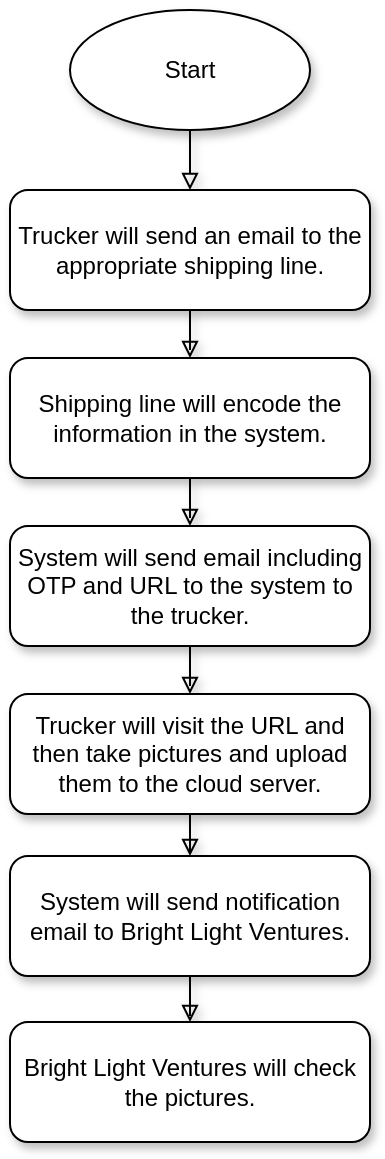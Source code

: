 <mxfile version="20.3.6" type="github">
  <diagram id="C5RBs43oDa-KdzZeNtuy" name="Page-1">
    <mxGraphModel dx="1221" dy="676" grid="1" gridSize="10" guides="1" tooltips="1" connect="1" arrows="1" fold="1" page="1" pageScale="1" pageWidth="827" pageHeight="1169" math="0" shadow="0">
      <root>
        <mxCell id="WIyWlLk6GJQsqaUBKTNV-0" />
        <mxCell id="WIyWlLk6GJQsqaUBKTNV-1" parent="WIyWlLk6GJQsqaUBKTNV-0" />
        <mxCell id="rKMKvAkk2KBtUYU5qK6V-19" value="" style="edgeStyle=orthogonalEdgeStyle;rounded=0;orthogonalLoop=1;jettySize=auto;html=1;endArrow=block;endFill=0;shadow=1;" edge="1" parent="WIyWlLk6GJQsqaUBKTNV-1" source="rKMKvAkk2KBtUYU5qK6V-14" target="rKMKvAkk2KBtUYU5qK6V-18">
          <mxGeometry relative="1" as="geometry" />
        </mxCell>
        <mxCell id="rKMKvAkk2KBtUYU5qK6V-14" value="Start" style="ellipse;whiteSpace=wrap;html=1;shadow=1;" vertex="1" parent="WIyWlLk6GJQsqaUBKTNV-1">
          <mxGeometry x="160" y="60" width="120" height="60" as="geometry" />
        </mxCell>
        <mxCell id="rKMKvAkk2KBtUYU5qK6V-43" style="edgeStyle=orthogonalEdgeStyle;rounded=0;orthogonalLoop=1;jettySize=auto;html=1;entryX=0.5;entryY=0;entryDx=0;entryDy=0;endArrow=block;endFill=0;shadow=1;" edge="1" parent="WIyWlLk6GJQsqaUBKTNV-1" source="rKMKvAkk2KBtUYU5qK6V-18" target="rKMKvAkk2KBtUYU5qK6V-42">
          <mxGeometry relative="1" as="geometry" />
        </mxCell>
        <mxCell id="rKMKvAkk2KBtUYU5qK6V-18" value="Trucker will send an email to the appropriate shipping line." style="whiteSpace=wrap;html=1;rounded=1;shadow=1;glass=0;sketch=0;" vertex="1" parent="WIyWlLk6GJQsqaUBKTNV-1">
          <mxGeometry x="130" y="150" width="180" height="60" as="geometry" />
        </mxCell>
        <mxCell id="rKMKvAkk2KBtUYU5qK6V-45" style="edgeStyle=orthogonalEdgeStyle;rounded=0;orthogonalLoop=1;jettySize=auto;html=1;entryX=0.5;entryY=0;entryDx=0;entryDy=0;endArrow=block;endFill=0;shadow=1;" edge="1" parent="WIyWlLk6GJQsqaUBKTNV-1" source="rKMKvAkk2KBtUYU5qK6V-42" target="rKMKvAkk2KBtUYU5qK6V-44">
          <mxGeometry relative="1" as="geometry" />
        </mxCell>
        <mxCell id="rKMKvAkk2KBtUYU5qK6V-42" value="Shipping line will encode the information in the system." style="whiteSpace=wrap;html=1;shadow=1;rounded=1;" vertex="1" parent="WIyWlLk6GJQsqaUBKTNV-1">
          <mxGeometry x="130" y="234" width="180" height="60" as="geometry" />
        </mxCell>
        <mxCell id="rKMKvAkk2KBtUYU5qK6V-47" style="edgeStyle=orthogonalEdgeStyle;rounded=0;orthogonalLoop=1;jettySize=auto;html=1;entryX=0.5;entryY=0;entryDx=0;entryDy=0;endArrow=block;endFill=0;shadow=1;" edge="1" parent="WIyWlLk6GJQsqaUBKTNV-1" source="rKMKvAkk2KBtUYU5qK6V-44" target="rKMKvAkk2KBtUYU5qK6V-46">
          <mxGeometry relative="1" as="geometry" />
        </mxCell>
        <mxCell id="rKMKvAkk2KBtUYU5qK6V-44" value="System will send email including OTP and URL to the system to the trucker." style="whiteSpace=wrap;html=1;shadow=1;rounded=1;" vertex="1" parent="WIyWlLk6GJQsqaUBKTNV-1">
          <mxGeometry x="130" y="318" width="180" height="60" as="geometry" />
        </mxCell>
        <mxCell id="rKMKvAkk2KBtUYU5qK6V-49" style="edgeStyle=orthogonalEdgeStyle;rounded=0;orthogonalLoop=1;jettySize=auto;html=1;entryX=0.5;entryY=0;entryDx=0;entryDy=0;shadow=1;endArrow=block;endFill=0;" edge="1" parent="WIyWlLk6GJQsqaUBKTNV-1" source="rKMKvAkk2KBtUYU5qK6V-46" target="rKMKvAkk2KBtUYU5qK6V-48">
          <mxGeometry relative="1" as="geometry" />
        </mxCell>
        <mxCell id="rKMKvAkk2KBtUYU5qK6V-46" value="Trucker will visit the URL and then take pictures and upload them to the cloud server." style="whiteSpace=wrap;html=1;shadow=1;rounded=1;" vertex="1" parent="WIyWlLk6GJQsqaUBKTNV-1">
          <mxGeometry x="130" y="402" width="180" height="60" as="geometry" />
        </mxCell>
        <mxCell id="rKMKvAkk2KBtUYU5qK6V-51" style="edgeStyle=orthogonalEdgeStyle;rounded=0;orthogonalLoop=1;jettySize=auto;html=1;entryX=0.5;entryY=0;entryDx=0;entryDy=0;shadow=1;endArrow=block;endFill=0;" edge="1" parent="WIyWlLk6GJQsqaUBKTNV-1" source="rKMKvAkk2KBtUYU5qK6V-48" target="rKMKvAkk2KBtUYU5qK6V-50">
          <mxGeometry relative="1" as="geometry" />
        </mxCell>
        <mxCell id="rKMKvAkk2KBtUYU5qK6V-48" value="System will send notification email to Bright Light Ventures." style="whiteSpace=wrap;html=1;shadow=1;rounded=1;" vertex="1" parent="WIyWlLk6GJQsqaUBKTNV-1">
          <mxGeometry x="130" y="483" width="180" height="60" as="geometry" />
        </mxCell>
        <mxCell id="rKMKvAkk2KBtUYU5qK6V-50" value="Bright Light Ventures will check the pictures." style="whiteSpace=wrap;html=1;shadow=1;rounded=1;" vertex="1" parent="WIyWlLk6GJQsqaUBKTNV-1">
          <mxGeometry x="130" y="566" width="180" height="60" as="geometry" />
        </mxCell>
      </root>
    </mxGraphModel>
  </diagram>
</mxfile>
